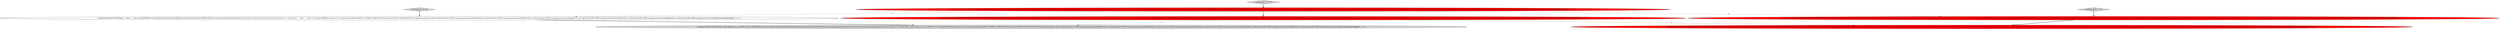 digraph {
0 [style = filled, label = "testQuery(\"SELECT textcat(dim1, CAST(m2 as VARCHAR)) as dimX FROM foo\",ImmutableList.of(newScanQueryBuilder().dataSource(CalciteTests.DATASOURCE1).intervals(querySegmentSpec(Filtration.eternity())).virtualColumns(expression_Virtual_Column(\"v0\",\"concat(\"dim1\",CAST(\"m2\", 'STRING'))\",ValueType.STRING)).columns(\"v0\").resultFormat(ScanQuery.RESULT_FORMAT_COMPACTED_LIST).context(QUERY_CONTEXT_DEFAULT).build()),ImmutableList.of(new Object((((edu.fdu.CPPDG.tinypdg.pe.ExpressionInfo@9d1d5f,new Object((((edu.fdu.CPPDG.tinypdg.pe.ExpressionInfo@9d1d63,new Object((((edu.fdu.CPPDG.tinypdg.pe.ExpressionInfo@9d1d67,new Object((((edu.fdu.CPPDG.tinypdg.pe.ExpressionInfo@9d1d6b,new Object((((edu.fdu.CPPDG.tinypdg.pe.ExpressionInfo@9d1d6f,new Object((((edu.fdu.CPPDG.tinypdg.pe.ExpressionInfo@9d1d73))@@@16@@@['1', '0', '0']", fillcolor = red, shape = ellipse image = "AAA1AAABBB1BBB"];
4 [style = filled, label = "testTextcat['0', '1', '0']", fillcolor = lightgray, shape = diamond image = "AAA0AAABBB2BBB"];
8 [style = filled, label = "testConcat['0', '0', '1']", fillcolor = lightgray, shape = diamond image = "AAA0AAABBB3BBB"];
7 [style = filled, label = "testQuery(\"SELECT CONCAT(dim1, CONCAT(dim2,'x'), m2, 9999, dim1) as dimX FROM foo\",ImmutableList.of(newScanQueryBuilder().dataSource(CalciteTests.DATASOURCE1).intervals(querySegmentSpec(Filtration.eternity())).virtualColumns(expression_Virtual_Column(\"v0\",\"concat(\"dim1\",concat(\"dim2\",'x'),\"m2\",9999,\"dim1\")\",ValueType.STRING)).columns(\"v0\").resultFormat(ScanQuery.RESULT_FORMAT_COMPACTED_LIST).context(QUERY_CONTEXT_DEFAULT).build()),ImmutableList.of(new Object((((edu.fdu.CPPDG.tinypdg.pe.ExpressionInfo@9d1e7f,new Object((((edu.fdu.CPPDG.tinypdg.pe.ExpressionInfo@9d1e83,new Object((((edu.fdu.CPPDG.tinypdg.pe.ExpressionInfo@9d1e8c,new Object((((edu.fdu.CPPDG.tinypdg.pe.ExpressionInfo@9d1e90,new Object((((edu.fdu.CPPDG.tinypdg.pe.ExpressionInfo@9d1e94,new Object((((edu.fdu.CPPDG.tinypdg.pe.ExpressionInfo@9d1e98))@@@16@@@['0', '0', '1']", fillcolor = lightgray, shape = ellipse image = "AAA0AAABBB3BBB"];
3 [style = filled, label = "testQuery(\"SELECT textcat(dim1, CAST(m2 as VARCHAR)) as dimX FROM foo\",ImmutableList.of(newScanQueryBuilder().dataSource(CalciteTests.DATASOURCE1).intervals(querySegmentSpec(Filtration.eternity())).virtualColumns(expressionVirtualColumn(\"v0\",\"concat(\"dim1\",CAST(\"m2\", 'STRING'))\",ValueType.STRING)).columns(\"v0\").resultFormat(ScanQuery.RESULT_FORMAT_COMPACTED_LIST).context(QUERY_CONTEXT_DEFAULT).build()),ImmutableList.of(new Object((((edu.fdu.CPPDG.tinypdg.pe.ExpressionInfo@9d1def,new Object((((edu.fdu.CPPDG.tinypdg.pe.ExpressionInfo@9d1df3,new Object((((edu.fdu.CPPDG.tinypdg.pe.ExpressionInfo@9d1df7,new Object((((edu.fdu.CPPDG.tinypdg.pe.ExpressionInfo@9d1dfb,new Object((((edu.fdu.CPPDG.tinypdg.pe.ExpressionInfo@9d1dff,new Object((((edu.fdu.CPPDG.tinypdg.pe.ExpressionInfo@9d1e03))@@@16@@@['0', '1', '0']", fillcolor = red, shape = ellipse image = "AAA1AAABBB2BBB"];
2 [style = filled, label = "testQuery(\"SELECT textcat(dim1, dim1) as dimX FROM foo\",ImmutableList.of(newScanQueryBuilder().dataSource(CalciteTests.DATASOURCE1).intervals(querySegmentSpec(Filtration.eternity())).virtualColumns(expression_Virtual_Column(\"v0\",\"concat(\"dim1\",\"dim1\")\",ValueType.STRING)).columns(\"v0\").resultFormat(ScanQuery.RESULT_FORMAT_COMPACTED_LIST).context(QUERY_CONTEXT_DEFAULT).build()),ImmutableList.of(new Object((((edu.fdu.CPPDG.tinypdg.pe.ExpressionInfo@9d1d19,new Object((((edu.fdu.CPPDG.tinypdg.pe.ExpressionInfo@9d1d1d,new Object((((edu.fdu.CPPDG.tinypdg.pe.ExpressionInfo@9d1d21,new Object((((edu.fdu.CPPDG.tinypdg.pe.ExpressionInfo@9d1d25,new Object((((edu.fdu.CPPDG.tinypdg.pe.ExpressionInfo@9d1d29,new Object((((edu.fdu.CPPDG.tinypdg.pe.ExpressionInfo@9d1d2d))@@@3@@@['1', '0', '0']", fillcolor = red, shape = ellipse image = "AAA1AAABBB1BBB"];
5 [style = filled, label = "testQuery(\"SELECT textcat(dim1, dim1) as dimX FROM foo\",ImmutableList.of(newScanQueryBuilder().dataSource(CalciteTests.DATASOURCE1).intervals(querySegmentSpec(Filtration.eternity())).virtualColumns(expressionVirtualColumn(\"v0\",\"concat(\"dim1\",\"dim1\")\",ValueType.STRING)).columns(\"v0\").resultFormat(ScanQuery.RESULT_FORMAT_COMPACTED_LIST).context(QUERY_CONTEXT_DEFAULT).build()),ImmutableList.of(new Object((((edu.fdu.CPPDG.tinypdg.pe.ExpressionInfo@9d1da9,new Object((((edu.fdu.CPPDG.tinypdg.pe.ExpressionInfo@9d1dad,new Object((((edu.fdu.CPPDG.tinypdg.pe.ExpressionInfo@9d1db1,new Object((((edu.fdu.CPPDG.tinypdg.pe.ExpressionInfo@9d1db5,new Object((((edu.fdu.CPPDG.tinypdg.pe.ExpressionInfo@9d1db9,new Object((((edu.fdu.CPPDG.tinypdg.pe.ExpressionInfo@9d1dbd))@@@3@@@['0', '1', '0']", fillcolor = red, shape = ellipse image = "AAA1AAABBB2BBB"];
6 [style = filled, label = "testQuery(\"SELECT CONCAT(dim1, '-', dim1, '_', dim1) as dimX FROM foo\",ImmutableList.of(newScanQueryBuilder().dataSource(CalciteTests.DATASOURCE1).intervals(querySegmentSpec(Filtration.eternity())).virtualColumns(expression_Virtual_Column(\"v0\",\"concat(\"dim1\",'-',\"dim1\",'_',\"dim1\")\",ValueType.STRING)).columns(\"v0\").resultFormat(ScanQuery.RESULT_FORMAT_COMPACTED_LIST).context(QUERY_CONTEXT_DEFAULT).build()),ImmutableList.of(new Object((((edu.fdu.CPPDG.tinypdg.pe.ExpressionInfo@9d1e39,new Object((((edu.fdu.CPPDG.tinypdg.pe.ExpressionInfo@9d1e3d,new Object((((edu.fdu.CPPDG.tinypdg.pe.ExpressionInfo@9d1e41,new Object((((edu.fdu.CPPDG.tinypdg.pe.ExpressionInfo@9d1e45,new Object((((edu.fdu.CPPDG.tinypdg.pe.ExpressionInfo@9d1e49,new Object((((edu.fdu.CPPDG.tinypdg.pe.ExpressionInfo@9d1e4d))@@@3@@@['0', '0', '1']", fillcolor = white, shape = ellipse image = "AAA0AAABBB3BBB"];
1 [style = filled, label = "testTextcat['1', '0', '0']", fillcolor = lightgray, shape = diamond image = "AAA0AAABBB1BBB"];
5->3 [style = bold, label=""];
2->5 [style = dashed, label="0"];
1->2 [style = bold, label=""];
2->0 [style = bold, label=""];
8->6 [style = bold, label=""];
0->3 [style = dashed, label="0"];
6->7 [style = bold, label=""];
0->7 [style = dashed, label="0"];
4->5 [style = bold, label=""];
2->6 [style = dashed, label="0"];
}
